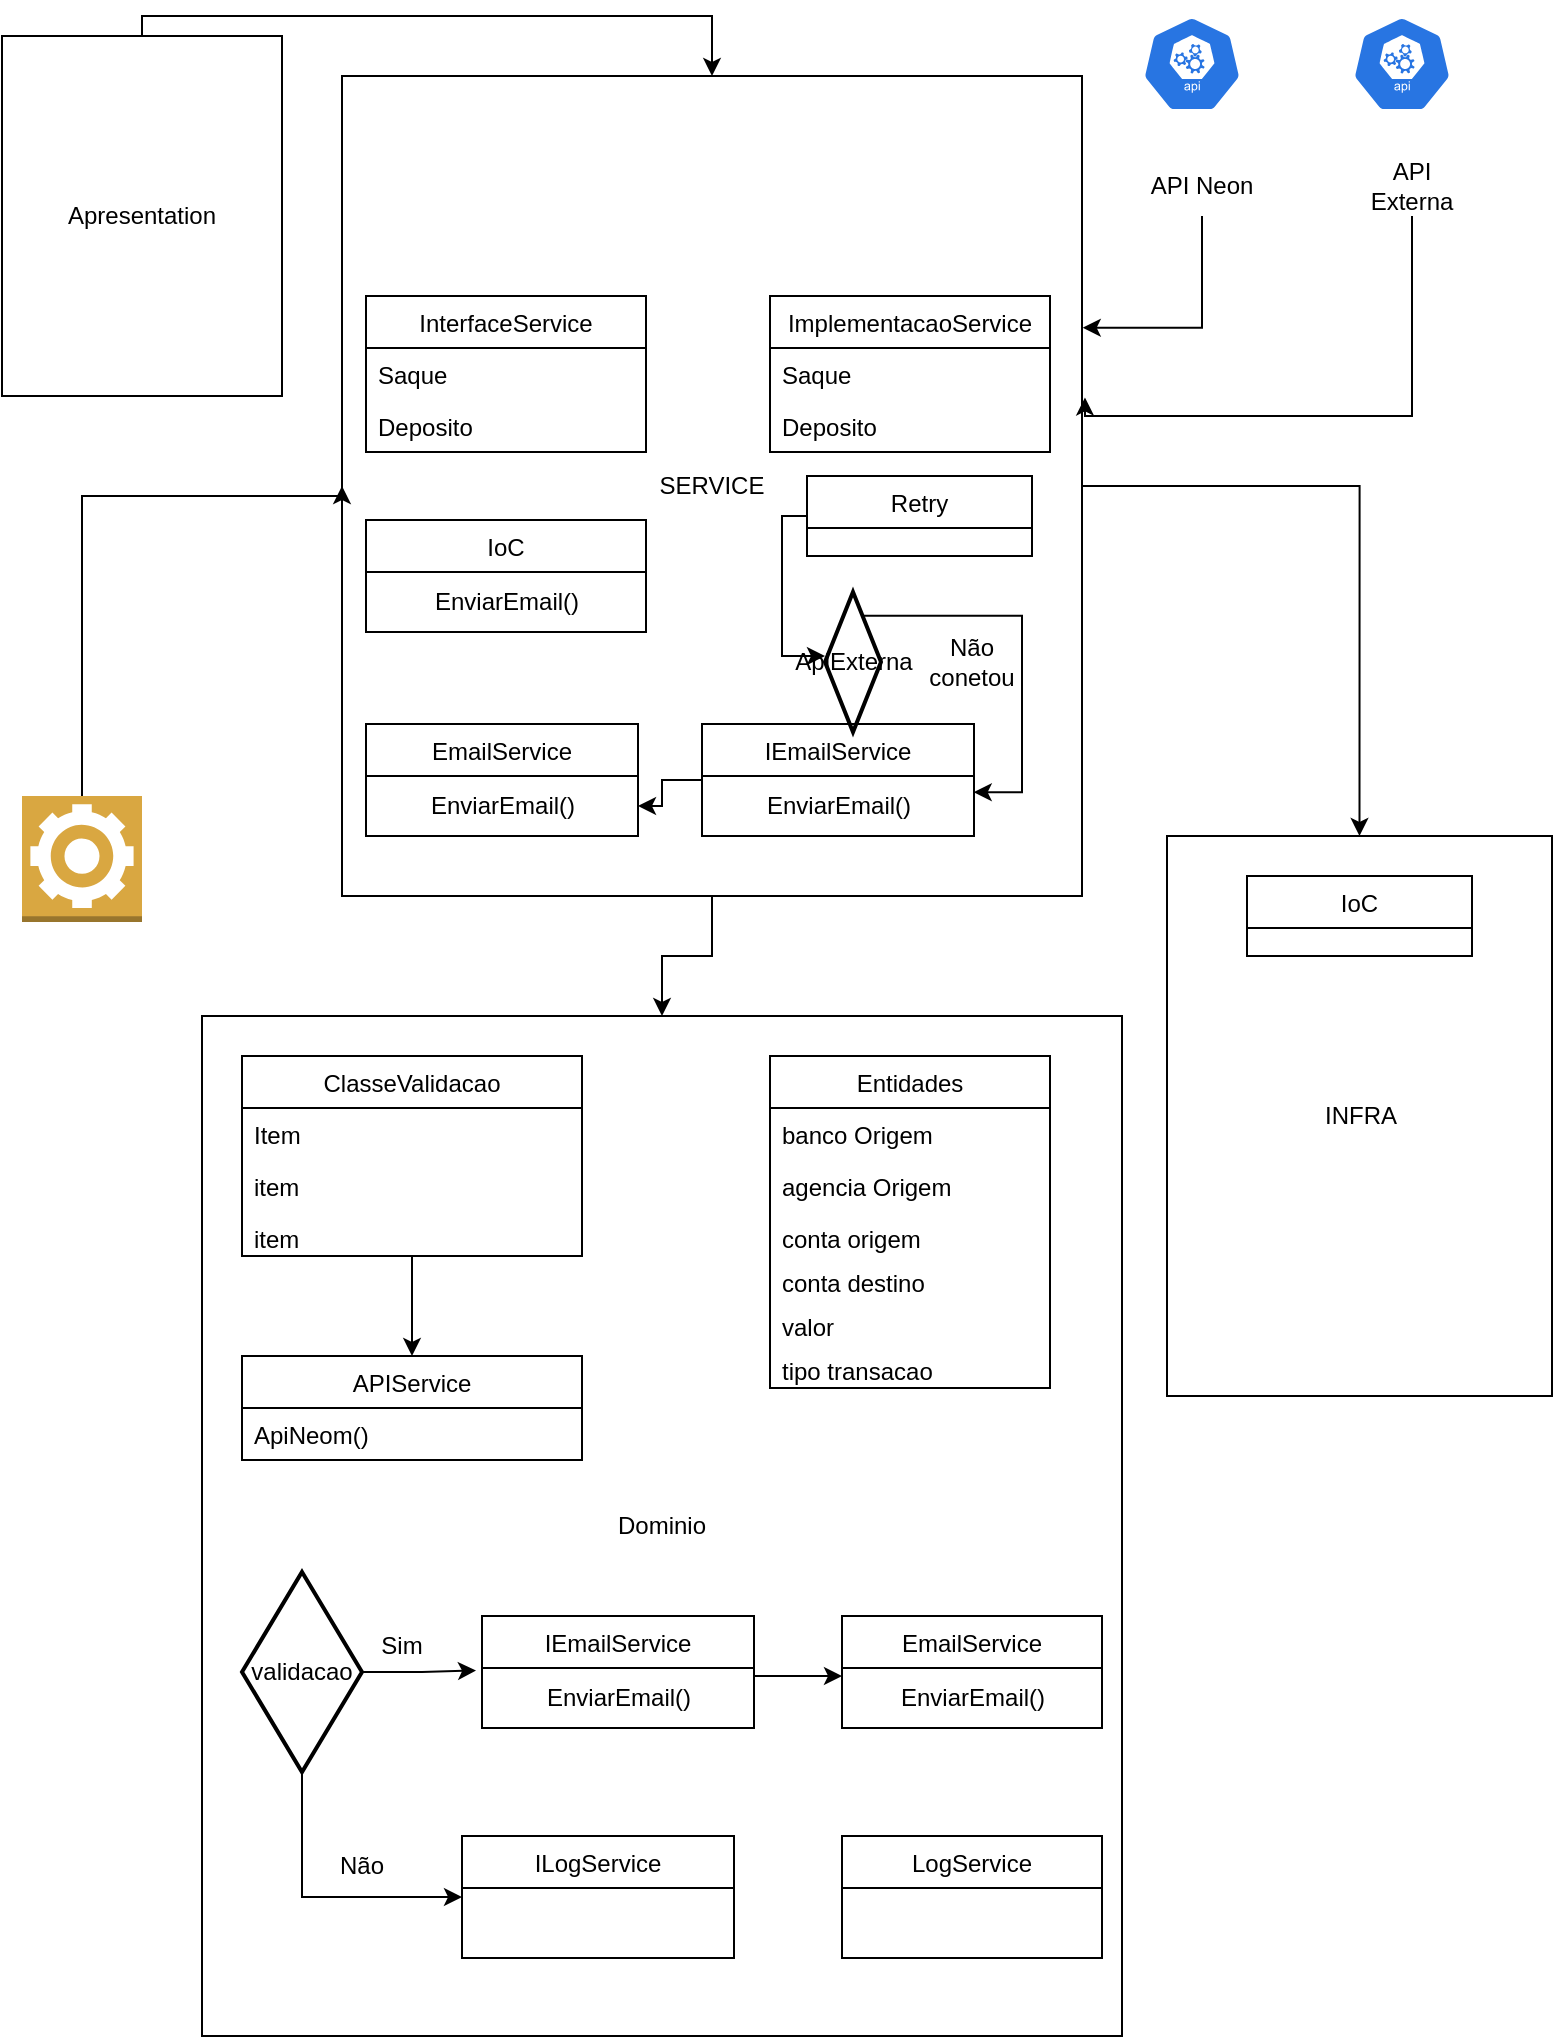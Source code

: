 <mxfile version="20.0.4" type="device"><diagram id="iNBzzsg_2-ql0XU07FZ_" name="Page-1"><mxGraphModel dx="1043" dy="941" grid="1" gridSize="10" guides="1" tooltips="1" connect="1" arrows="1" fold="1" page="1" pageScale="1" pageWidth="827" pageHeight="1169" math="0" shadow="0"><root><mxCell id="0"/><mxCell id="1" parent="0"/><mxCell id="AZs8x1zCNK3AFR_hGLgJ-80" value="INFRA" style="rounded=0;whiteSpace=wrap;html=1;" vertex="1" parent="1"><mxGeometry x="612.5" y="420" width="192.5" height="280" as="geometry"/></mxCell><mxCell id="AZs8x1zCNK3AFR_hGLgJ-38" style="edgeStyle=orthogonalEdgeStyle;rounded=0;orthogonalLoop=1;jettySize=auto;html=1;entryX=0.5;entryY=0;entryDx=0;entryDy=0;" edge="1" parent="1" source="AZs8x1zCNK3AFR_hGLgJ-32" target="AZs8x1zCNK3AFR_hGLgJ-37"><mxGeometry relative="1" as="geometry"/></mxCell><mxCell id="AZs8x1zCNK3AFR_hGLgJ-51" style="edgeStyle=orthogonalEdgeStyle;rounded=0;orthogonalLoop=1;jettySize=auto;html=1;entryX=0.5;entryY=0;entryDx=0;entryDy=0;" edge="1" parent="1" source="AZs8x1zCNK3AFR_hGLgJ-32" target="AZs8x1zCNK3AFR_hGLgJ-80"><mxGeometry relative="1" as="geometry"><mxPoint x="730" y="348" as="targetPoint"/></mxGeometry></mxCell><mxCell id="AZs8x1zCNK3AFR_hGLgJ-32" value="SERVICE&lt;br&gt;" style="rounded=0;whiteSpace=wrap;html=1;" vertex="1" parent="1"><mxGeometry x="200" y="40" width="370" height="410" as="geometry"/></mxCell><mxCell id="AZs8x1zCNK3AFR_hGLgJ-6" style="edgeStyle=orthogonalEdgeStyle;rounded=0;orthogonalLoop=1;jettySize=auto;html=1;entryX=0;entryY=0.5;entryDx=0;entryDy=0;exitX=0.5;exitY=0;exitDx=0;exitDy=0;exitPerimeter=0;" edge="1" parent="1" source="AZs8x1zCNK3AFR_hGLgJ-1" target="AZs8x1zCNK3AFR_hGLgJ-32"><mxGeometry relative="1" as="geometry"><mxPoint x="190" y="230" as="targetPoint"/><Array as="points"><mxPoint x="70" y="250"/><mxPoint x="200" y="250"/></Array></mxGeometry></mxCell><mxCell id="AZs8x1zCNK3AFR_hGLgJ-1" value="" style="outlineConnect=0;dashed=0;verticalLabelPosition=bottom;verticalAlign=top;align=center;html=1;shape=mxgraph.aws3.worker;fillColor=#D9A741;gradientColor=none;" vertex="1" parent="1"><mxGeometry x="40" y="400" width="60" height="63" as="geometry"/></mxCell><mxCell id="AZs8x1zCNK3AFR_hGLgJ-24" value="ImplementacaoService" style="swimlane;fontStyle=0;childLayout=stackLayout;horizontal=1;startSize=26;fillColor=none;horizontalStack=0;resizeParent=1;resizeParentMax=0;resizeLast=0;collapsible=1;marginBottom=0;" vertex="1" parent="1"><mxGeometry x="414" y="150" width="140" height="78" as="geometry"/></mxCell><mxCell id="AZs8x1zCNK3AFR_hGLgJ-25" value="Saque" style="text;strokeColor=none;fillColor=none;align=left;verticalAlign=top;spacingLeft=4;spacingRight=4;overflow=hidden;rotatable=0;points=[[0,0.5],[1,0.5]];portConstraint=eastwest;" vertex="1" parent="AZs8x1zCNK3AFR_hGLgJ-24"><mxGeometry y="26" width="140" height="26" as="geometry"/></mxCell><mxCell id="AZs8x1zCNK3AFR_hGLgJ-26" value="Deposito" style="text;strokeColor=none;fillColor=none;align=left;verticalAlign=top;spacingLeft=4;spacingRight=4;overflow=hidden;rotatable=0;points=[[0,0.5],[1,0.5]];portConstraint=eastwest;" vertex="1" parent="AZs8x1zCNK3AFR_hGLgJ-24"><mxGeometry y="52" width="140" height="26" as="geometry"/></mxCell><mxCell id="AZs8x1zCNK3AFR_hGLgJ-33" value="InterfaceService" style="swimlane;fontStyle=0;childLayout=stackLayout;horizontal=1;startSize=26;fillColor=none;horizontalStack=0;resizeParent=1;resizeParentMax=0;resizeLast=0;collapsible=1;marginBottom=0;" vertex="1" parent="1"><mxGeometry x="212" y="150" width="140" height="78" as="geometry"/></mxCell><mxCell id="AZs8x1zCNK3AFR_hGLgJ-34" value="Saque" style="text;strokeColor=none;fillColor=none;align=left;verticalAlign=top;spacingLeft=4;spacingRight=4;overflow=hidden;rotatable=0;points=[[0,0.5],[1,0.5]];portConstraint=eastwest;" vertex="1" parent="AZs8x1zCNK3AFR_hGLgJ-33"><mxGeometry y="26" width="140" height="26" as="geometry"/></mxCell><mxCell id="AZs8x1zCNK3AFR_hGLgJ-35" value="Deposito" style="text;strokeColor=none;fillColor=none;align=left;verticalAlign=top;spacingLeft=4;spacingRight=4;overflow=hidden;rotatable=0;points=[[0,0.5],[1,0.5]];portConstraint=eastwest;" vertex="1" parent="AZs8x1zCNK3AFR_hGLgJ-33"><mxGeometry y="52" width="140" height="26" as="geometry"/></mxCell><mxCell id="AZs8x1zCNK3AFR_hGLgJ-37" value="Dominio" style="rounded=0;whiteSpace=wrap;html=1;" vertex="1" parent="1"><mxGeometry x="130" y="510" width="460" height="510" as="geometry"/></mxCell><mxCell id="AZs8x1zCNK3AFR_hGLgJ-39" value="Entidades" style="swimlane;fontStyle=0;childLayout=stackLayout;horizontal=1;startSize=26;fillColor=none;horizontalStack=0;resizeParent=1;resizeParentMax=0;resizeLast=0;collapsible=1;marginBottom=0;" vertex="1" parent="1"><mxGeometry x="414" y="530" width="140" height="166" as="geometry"/></mxCell><mxCell id="AZs8x1zCNK3AFR_hGLgJ-40" value="banco Origem" style="text;strokeColor=none;fillColor=none;align=left;verticalAlign=top;spacingLeft=4;spacingRight=4;overflow=hidden;rotatable=0;points=[[0,0.5],[1,0.5]];portConstraint=eastwest;" vertex="1" parent="AZs8x1zCNK3AFR_hGLgJ-39"><mxGeometry y="26" width="140" height="26" as="geometry"/></mxCell><mxCell id="AZs8x1zCNK3AFR_hGLgJ-41" value="agencia Origem" style="text;strokeColor=none;fillColor=none;align=left;verticalAlign=top;spacingLeft=4;spacingRight=4;overflow=hidden;rotatable=0;points=[[0,0.5],[1,0.5]];portConstraint=eastwest;" vertex="1" parent="AZs8x1zCNK3AFR_hGLgJ-39"><mxGeometry y="52" width="140" height="26" as="geometry"/></mxCell><object label="conta origem&#10;" TipoTransacao="" Valor="" ContaDestino="" id="AZs8x1zCNK3AFR_hGLgJ-42"><mxCell style="text;strokeColor=none;fillColor=none;align=left;verticalAlign=top;spacingLeft=4;spacingRight=4;overflow=hidden;rotatable=0;points=[[0,0.5],[1,0.5]];portConstraint=eastwest;" vertex="1" parent="AZs8x1zCNK3AFR_hGLgJ-39"><mxGeometry y="78" width="140" height="22" as="geometry"/></mxCell></object><object label="conta destino" TipoTransacao="" Valor="" ContaDestino="" id="AZs8x1zCNK3AFR_hGLgJ-43"><mxCell style="text;strokeColor=none;fillColor=none;align=left;verticalAlign=top;spacingLeft=4;spacingRight=4;overflow=hidden;rotatable=0;points=[[0,0.5],[1,0.5]];portConstraint=eastwest;" vertex="1" parent="AZs8x1zCNK3AFR_hGLgJ-39"><mxGeometry y="100" width="140" height="22" as="geometry"/></mxCell></object><object label="valor" TipoTransacao="" Valor="" ContaDestino="" id="AZs8x1zCNK3AFR_hGLgJ-44"><mxCell style="text;strokeColor=none;fillColor=none;align=left;verticalAlign=top;spacingLeft=4;spacingRight=4;overflow=hidden;rotatable=0;points=[[0,0.5],[1,0.5]];portConstraint=eastwest;" vertex="1" parent="AZs8x1zCNK3AFR_hGLgJ-39"><mxGeometry y="122" width="140" height="22" as="geometry"/></mxCell></object><object label="tipo transacao" TipoTransacao="" Valor="" ContaDestino="" id="AZs8x1zCNK3AFR_hGLgJ-45"><mxCell style="text;strokeColor=none;fillColor=none;align=left;verticalAlign=top;spacingLeft=4;spacingRight=4;overflow=hidden;rotatable=0;points=[[0,0.5],[1,0.5]];portConstraint=eastwest;" vertex="1" parent="AZs8x1zCNK3AFR_hGLgJ-39"><mxGeometry y="144" width="140" height="22" as="geometry"/></mxCell></object><mxCell id="AZs8x1zCNK3AFR_hGLgJ-47" value="IoC" style="swimlane;fontStyle=0;childLayout=stackLayout;horizontal=1;startSize=26;fillColor=none;horizontalStack=0;resizeParent=1;resizeParentMax=0;resizeLast=0;collapsible=1;marginBottom=0;" vertex="1" parent="1"><mxGeometry x="212" y="262" width="140" height="56" as="geometry"/></mxCell><mxCell id="AZs8x1zCNK3AFR_hGLgJ-90" value="EnviarEmail()" style="text;html=1;align=center;verticalAlign=middle;resizable=0;points=[];autosize=1;strokeColor=none;fillColor=none;" vertex="1" parent="AZs8x1zCNK3AFR_hGLgJ-47"><mxGeometry y="26" width="140" height="30" as="geometry"/></mxCell><mxCell id="AZs8x1zCNK3AFR_hGLgJ-60" style="edgeStyle=orthogonalEdgeStyle;rounded=0;orthogonalLoop=1;jettySize=auto;html=1;entryX=-0.022;entryY=0.041;entryDx=0;entryDy=0;entryPerimeter=0;" edge="1" parent="1" source="AZs8x1zCNK3AFR_hGLgJ-52" target="AZs8x1zCNK3AFR_hGLgJ-59"><mxGeometry relative="1" as="geometry"/></mxCell><mxCell id="AZs8x1zCNK3AFR_hGLgJ-67" style="edgeStyle=orthogonalEdgeStyle;rounded=0;orthogonalLoop=1;jettySize=auto;html=1;entryX=0;entryY=0.5;entryDx=0;entryDy=0;" edge="1" parent="1" source="AZs8x1zCNK3AFR_hGLgJ-52" target="AZs8x1zCNK3AFR_hGLgJ-63"><mxGeometry relative="1" as="geometry"><Array as="points"><mxPoint x="180" y="951"/></Array></mxGeometry></mxCell><mxCell id="AZs8x1zCNK3AFR_hGLgJ-52" value="validacao" style="strokeWidth=2;html=1;shape=mxgraph.flowchart.decision;whiteSpace=wrap;" vertex="1" parent="1"><mxGeometry x="150" y="788" width="60" height="100" as="geometry"/></mxCell><mxCell id="AZs8x1zCNK3AFR_hGLgJ-53" value="EmailService" style="swimlane;fontStyle=0;childLayout=stackLayout;horizontal=1;startSize=26;fillColor=none;horizontalStack=0;resizeParent=1;resizeParentMax=0;resizeLast=0;collapsible=1;marginBottom=0;" vertex="1" parent="1"><mxGeometry x="450" y="810" width="130" height="56" as="geometry"/></mxCell><mxCell id="AZs8x1zCNK3AFR_hGLgJ-57" value="EnviarEmail()" style="text;html=1;align=center;verticalAlign=middle;resizable=0;points=[];autosize=1;strokeColor=none;fillColor=none;" vertex="1" parent="AZs8x1zCNK3AFR_hGLgJ-53"><mxGeometry y="26" width="130" height="30" as="geometry"/></mxCell><mxCell id="AZs8x1zCNK3AFR_hGLgJ-58" value="IEmailService" style="swimlane;fontStyle=0;childLayout=stackLayout;horizontal=1;startSize=26;fillColor=none;horizontalStack=0;resizeParent=1;resizeParentMax=0;resizeLast=0;collapsible=1;marginBottom=0;" vertex="1" parent="1"><mxGeometry x="270" y="810" width="136" height="56" as="geometry"/></mxCell><mxCell id="AZs8x1zCNK3AFR_hGLgJ-59" value="EnviarEmail()" style="text;html=1;align=center;verticalAlign=middle;resizable=0;points=[];autosize=1;strokeColor=none;fillColor=none;" vertex="1" parent="AZs8x1zCNK3AFR_hGLgJ-58"><mxGeometry y="26" width="136" height="30" as="geometry"/></mxCell><mxCell id="AZs8x1zCNK3AFR_hGLgJ-61" style="edgeStyle=orthogonalEdgeStyle;rounded=0;orthogonalLoop=1;jettySize=auto;html=1;" edge="1" parent="1" source="AZs8x1zCNK3AFR_hGLgJ-59" target="AZs8x1zCNK3AFR_hGLgJ-57"><mxGeometry relative="1" as="geometry"><Array as="points"><mxPoint x="430" y="840"/><mxPoint x="430" y="840"/></Array></mxGeometry></mxCell><mxCell id="AZs8x1zCNK3AFR_hGLgJ-62" value="Sim" style="text;html=1;strokeColor=none;fillColor=none;align=center;verticalAlign=middle;whiteSpace=wrap;rounded=0;" vertex="1" parent="1"><mxGeometry x="200" y="810" width="60" height="30" as="geometry"/></mxCell><mxCell id="AZs8x1zCNK3AFR_hGLgJ-63" value="ILogService" style="swimlane;fontStyle=0;childLayout=stackLayout;horizontal=1;startSize=26;fillColor=none;horizontalStack=0;resizeParent=1;resizeParentMax=0;resizeLast=0;collapsible=1;marginBottom=0;" vertex="1" parent="1"><mxGeometry x="260" y="920" width="136" height="61" as="geometry"/></mxCell><mxCell id="AZs8x1zCNK3AFR_hGLgJ-65" value="LogService" style="swimlane;fontStyle=0;childLayout=stackLayout;horizontal=1;startSize=26;fillColor=none;horizontalStack=0;resizeParent=1;resizeParentMax=0;resizeLast=0;collapsible=1;marginBottom=0;" vertex="1" parent="1"><mxGeometry x="450" y="920" width="130" height="61" as="geometry"/></mxCell><mxCell id="AZs8x1zCNK3AFR_hGLgJ-68" value="Não" style="text;html=1;strokeColor=none;fillColor=none;align=center;verticalAlign=middle;whiteSpace=wrap;rounded=0;" vertex="1" parent="1"><mxGeometry x="180" y="920" width="60" height="30" as="geometry"/></mxCell><mxCell id="AZs8x1zCNK3AFR_hGLgJ-70" value="" style="sketch=0;html=1;dashed=0;whitespace=wrap;fillColor=#2875E2;strokeColor=#ffffff;points=[[0.005,0.63,0],[0.1,0.2,0],[0.9,0.2,0],[0.5,0,0],[0.995,0.63,0],[0.72,0.99,0],[0.5,1,0],[0.28,0.99,0]];shape=mxgraph.kubernetes.icon;prIcon=api" vertex="1" parent="1"><mxGeometry x="705" y="10" width="50" height="48" as="geometry"/></mxCell><mxCell id="AZs8x1zCNK3AFR_hGLgJ-71" value="" style="sketch=0;html=1;dashed=0;whitespace=wrap;fillColor=#2875E2;strokeColor=#ffffff;points=[[0.005,0.63,0],[0.1,0.2,0],[0.9,0.2,0],[0.5,0,0],[0.995,0.63,0],[0.72,0.99,0],[0.5,1,0],[0.28,0.99,0]];shape=mxgraph.kubernetes.icon;prIcon=api" vertex="1" parent="1"><mxGeometry x="600" y="10" width="50" height="48" as="geometry"/></mxCell><mxCell id="AZs8x1zCNK3AFR_hGLgJ-96" style="edgeStyle=orthogonalEdgeStyle;rounded=0;orthogonalLoop=1;jettySize=auto;html=1;entryX=1.001;entryY=0.307;entryDx=0;entryDy=0;entryPerimeter=0;" edge="1" parent="1" source="AZs8x1zCNK3AFR_hGLgJ-72" target="AZs8x1zCNK3AFR_hGLgJ-32"><mxGeometry relative="1" as="geometry"><Array as="points"><mxPoint x="630" y="166"/></Array></mxGeometry></mxCell><mxCell id="AZs8x1zCNK3AFR_hGLgJ-72" value="API Neon" style="text;html=1;strokeColor=none;fillColor=none;align=center;verticalAlign=middle;whiteSpace=wrap;rounded=0;" vertex="1" parent="1"><mxGeometry x="600" y="80" width="60" height="30" as="geometry"/></mxCell><mxCell id="AZs8x1zCNK3AFR_hGLgJ-76" style="edgeStyle=orthogonalEdgeStyle;rounded=0;orthogonalLoop=1;jettySize=auto;html=1;entryX=1.004;entryY=0.392;entryDx=0;entryDy=0;entryPerimeter=0;" edge="1" parent="1" source="AZs8x1zCNK3AFR_hGLgJ-73" target="AZs8x1zCNK3AFR_hGLgJ-32"><mxGeometry relative="1" as="geometry"><Array as="points"><mxPoint x="735" y="210"/><mxPoint x="572" y="210"/></Array></mxGeometry></mxCell><mxCell id="AZs8x1zCNK3AFR_hGLgJ-73" value="API Externa" style="text;html=1;strokeColor=none;fillColor=none;align=center;verticalAlign=middle;whiteSpace=wrap;rounded=0;" vertex="1" parent="1"><mxGeometry x="705" y="80" width="60" height="30" as="geometry"/></mxCell><mxCell id="AZs8x1zCNK3AFR_hGLgJ-74" style="edgeStyle=orthogonalEdgeStyle;rounded=0;orthogonalLoop=1;jettySize=auto;html=1;exitX=0.5;exitY=1;exitDx=0;exitDy=0;" edge="1" parent="1" source="AZs8x1zCNK3AFR_hGLgJ-73" target="AZs8x1zCNK3AFR_hGLgJ-73"><mxGeometry relative="1" as="geometry"/></mxCell><mxCell id="AZs8x1zCNK3AFR_hGLgJ-78" style="edgeStyle=orthogonalEdgeStyle;rounded=0;orthogonalLoop=1;jettySize=auto;html=1;entryX=0.5;entryY=0;entryDx=0;entryDy=0;" edge="1" parent="1" source="AZs8x1zCNK3AFR_hGLgJ-77" target="AZs8x1zCNK3AFR_hGLgJ-32"><mxGeometry relative="1" as="geometry"><Array as="points"><mxPoint x="100" y="10"/><mxPoint x="385" y="10"/></Array></mxGeometry></mxCell><mxCell id="AZs8x1zCNK3AFR_hGLgJ-77" value="Apresentation" style="rounded=0;whiteSpace=wrap;html=1;" vertex="1" parent="1"><mxGeometry x="30" y="20" width="140" height="180" as="geometry"/></mxCell><mxCell id="AZs8x1zCNK3AFR_hGLgJ-79" value="IoC" style="swimlane;fontStyle=0;childLayout=stackLayout;horizontal=1;startSize=26;fillColor=none;horizontalStack=0;resizeParent=1;resizeParentMax=0;resizeLast=0;collapsible=1;marginBottom=0;" vertex="1" parent="1"><mxGeometry x="652.5" y="440" width="112.5" height="40" as="geometry"/></mxCell><mxCell id="AZs8x1zCNK3AFR_hGLgJ-91" style="edgeStyle=orthogonalEdgeStyle;rounded=0;orthogonalLoop=1;jettySize=auto;html=1;entryX=0.999;entryY=0.271;entryDx=0;entryDy=0;entryPerimeter=0;exitX=0.686;exitY=0.17;exitDx=0;exitDy=0;exitPerimeter=0;" edge="1" parent="1" source="AZs8x1zCNK3AFR_hGLgJ-83" target="AZs8x1zCNK3AFR_hGLgJ-88"><mxGeometry relative="1" as="geometry"><Array as="points"><mxPoint x="540" y="310"/><mxPoint x="540" y="398"/></Array></mxGeometry></mxCell><mxCell id="AZs8x1zCNK3AFR_hGLgJ-83" value="ApiExterna" style="strokeWidth=2;html=1;shape=mxgraph.flowchart.decision;whiteSpace=wrap;" vertex="1" parent="1"><mxGeometry x="441.5" y="298" width="28" height="70" as="geometry"/></mxCell><mxCell id="AZs8x1zCNK3AFR_hGLgJ-85" value="EmailService" style="swimlane;fontStyle=0;childLayout=stackLayout;horizontal=1;startSize=26;fillColor=none;horizontalStack=0;resizeParent=1;resizeParentMax=0;resizeLast=0;collapsible=1;marginBottom=0;" vertex="1" parent="1"><mxGeometry x="212" y="364" width="136" height="56" as="geometry"/></mxCell><mxCell id="AZs8x1zCNK3AFR_hGLgJ-86" value="EnviarEmail()" style="text;html=1;align=center;verticalAlign=middle;resizable=0;points=[];autosize=1;strokeColor=none;fillColor=none;" vertex="1" parent="AZs8x1zCNK3AFR_hGLgJ-85"><mxGeometry y="26" width="136" height="30" as="geometry"/></mxCell><mxCell id="AZs8x1zCNK3AFR_hGLgJ-89" style="edgeStyle=orthogonalEdgeStyle;rounded=0;orthogonalLoop=1;jettySize=auto;html=1;" edge="1" parent="1" source="AZs8x1zCNK3AFR_hGLgJ-87" target="AZs8x1zCNK3AFR_hGLgJ-86"><mxGeometry relative="1" as="geometry"/></mxCell><mxCell id="AZs8x1zCNK3AFR_hGLgJ-87" value="IEmailService" style="swimlane;fontStyle=0;childLayout=stackLayout;horizontal=1;startSize=26;fillColor=none;horizontalStack=0;resizeParent=1;resizeParentMax=0;resizeLast=0;collapsible=1;marginBottom=0;" vertex="1" parent="1"><mxGeometry x="380" y="364" width="136" height="56" as="geometry"/></mxCell><mxCell id="AZs8x1zCNK3AFR_hGLgJ-88" value="EnviarEmail()" style="text;html=1;align=center;verticalAlign=middle;resizable=0;points=[];autosize=1;strokeColor=none;fillColor=none;" vertex="1" parent="AZs8x1zCNK3AFR_hGLgJ-87"><mxGeometry y="26" width="136" height="30" as="geometry"/></mxCell><mxCell id="AZs8x1zCNK3AFR_hGLgJ-92" value="Não conetou" style="text;html=1;strokeColor=none;fillColor=none;align=center;verticalAlign=middle;whiteSpace=wrap;rounded=0;" vertex="1" parent="1"><mxGeometry x="485" y="318" width="60" height="30" as="geometry"/></mxCell><mxCell id="AZs8x1zCNK3AFR_hGLgJ-95" style="edgeStyle=orthogonalEdgeStyle;rounded=0;orthogonalLoop=1;jettySize=auto;html=1;" edge="1" parent="1" source="AZs8x1zCNK3AFR_hGLgJ-94" target="AZs8x1zCNK3AFR_hGLgJ-83"><mxGeometry relative="1" as="geometry"><Array as="points"><mxPoint x="420" y="260"/><mxPoint x="420" y="330"/></Array></mxGeometry></mxCell><mxCell id="AZs8x1zCNK3AFR_hGLgJ-94" value="Retry" style="swimlane;fontStyle=0;childLayout=stackLayout;horizontal=1;startSize=26;fillColor=none;horizontalStack=0;resizeParent=1;resizeParentMax=0;resizeLast=0;collapsible=1;marginBottom=0;" vertex="1" parent="1"><mxGeometry x="432.5" y="240" width="112.5" height="40" as="geometry"/></mxCell><mxCell id="AZs8x1zCNK3AFR_hGLgJ-104" style="edgeStyle=orthogonalEdgeStyle;rounded=0;orthogonalLoop=1;jettySize=auto;html=1;entryX=0.5;entryY=0;entryDx=0;entryDy=0;" edge="1" parent="1" source="AZs8x1zCNK3AFR_hGLgJ-97" target="AZs8x1zCNK3AFR_hGLgJ-100"><mxGeometry relative="1" as="geometry"/></mxCell><mxCell id="AZs8x1zCNK3AFR_hGLgJ-97" value="ClasseValidacao" style="swimlane;fontStyle=0;childLayout=stackLayout;horizontal=1;startSize=26;fillColor=none;horizontalStack=0;resizeParent=1;resizeParentMax=0;resizeLast=0;collapsible=1;marginBottom=0;" vertex="1" parent="1"><mxGeometry x="150" y="530" width="170" height="100" as="geometry"/></mxCell><mxCell id="AZs8x1zCNK3AFR_hGLgJ-98" value="Item" style="text;strokeColor=none;fillColor=none;align=left;verticalAlign=top;spacingLeft=4;spacingRight=4;overflow=hidden;rotatable=0;points=[[0,0.5],[1,0.5]];portConstraint=eastwest;" vertex="1" parent="AZs8x1zCNK3AFR_hGLgJ-97"><mxGeometry y="26" width="170" height="26" as="geometry"/></mxCell><mxCell id="AZs8x1zCNK3AFR_hGLgJ-99" value="item" style="text;strokeColor=none;fillColor=none;align=left;verticalAlign=top;spacingLeft=4;spacingRight=4;overflow=hidden;rotatable=0;points=[[0,0.5],[1,0.5]];portConstraint=eastwest;" vertex="1" parent="AZs8x1zCNK3AFR_hGLgJ-97"><mxGeometry y="52" width="170" height="26" as="geometry"/></mxCell><mxCell id="AZs8x1zCNK3AFR_hGLgJ-103" value="item" style="text;strokeColor=none;fillColor=none;align=left;verticalAlign=top;spacingLeft=4;spacingRight=4;overflow=hidden;rotatable=0;points=[[0,0.5],[1,0.5]];portConstraint=eastwest;" vertex="1" parent="AZs8x1zCNK3AFR_hGLgJ-97"><mxGeometry y="78" width="170" height="22" as="geometry"/></mxCell><mxCell id="AZs8x1zCNK3AFR_hGLgJ-100" value="APIService" style="swimlane;fontStyle=0;childLayout=stackLayout;horizontal=1;startSize=26;fillColor=none;horizontalStack=0;resizeParent=1;resizeParentMax=0;resizeLast=0;collapsible=1;marginBottom=0;" vertex="1" parent="1"><mxGeometry x="150" y="680" width="170" height="52" as="geometry"/></mxCell><mxCell id="AZs8x1zCNK3AFR_hGLgJ-101" value="ApiNeom()" style="text;strokeColor=none;fillColor=none;align=left;verticalAlign=top;spacingLeft=4;spacingRight=4;overflow=hidden;rotatable=0;points=[[0,0.5],[1,0.5]];portConstraint=eastwest;" vertex="1" parent="AZs8x1zCNK3AFR_hGLgJ-100"><mxGeometry y="26" width="170" height="26" as="geometry"/></mxCell></root></mxGraphModel></diagram></mxfile>